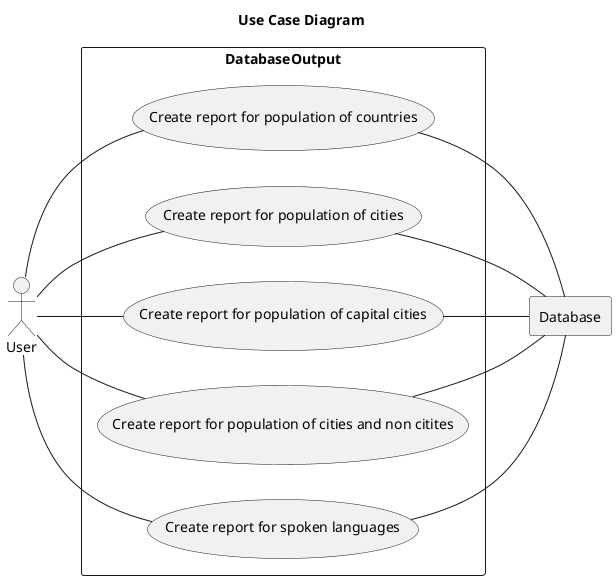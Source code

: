 @startuml
left to right direction

title **Use Case Diagram**

actor U as "User"

rectangle DB as "Database"

rectangle "DatabaseOutput" {

    usecase UC1 as "Create report for population of countries"
    usecase UC2 as "Create report for population of cities"
    usecase UC3 as "Create report for population of capital cities"
    usecase UC4 as "Create report for population of cities and non citites"
    usecase UC5 as "Create report for spoken languages"

    U -- UC1
    U -- UC2
    U -- UC3
    U -- UC4
    U -- UC5

    UC1 -- DB
    UC2 -- DB
    UC3 -- DB
    UC4 -- DB
    UC5 -- DB
}

@enduml